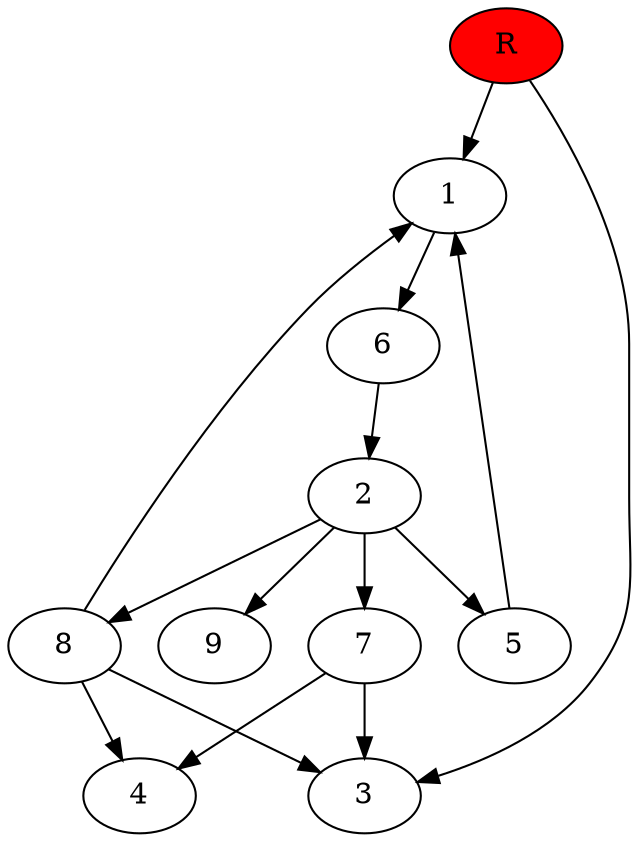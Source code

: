 digraph prb69734 {
	1
	2
	3
	4
	5
	6
	7
	8
	R [fillcolor="#ff0000" style=filled]
	1 -> 6
	2 -> 5
	2 -> 7
	2 -> 8
	2 -> 9
	5 -> 1
	6 -> 2
	7 -> 3
	7 -> 4
	8 -> 1
	8 -> 3
	8 -> 4
	R -> 1
	R -> 3
}
